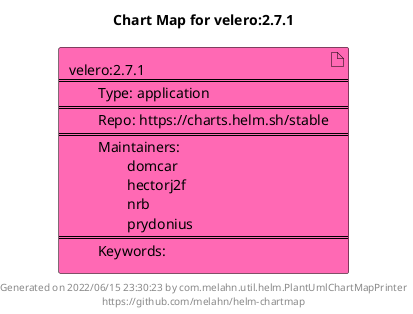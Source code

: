 @startuml
skinparam linetype ortho
skinparam backgroundColor white
skinparam usecaseBorderColor black
skinparam usecaseArrowColor LightSlateGray
skinparam artifactBorderColor black
skinparam artifactArrowColor LightSlateGray

title Chart Map for velero:2.7.1

'There is one referenced Helm Chart
artifact "velero:2.7.1\n====\n\tType: application\n====\n\tRepo: https://charts.helm.sh/stable\n====\n\tMaintainers: \n\t\tdomcar\n\t\thectorj2f\n\t\tnrb\n\t\tprydonius\n====\n\tKeywords: " as velero_2_7_1 #HotPink

'There are 0 referenced Docker Images

'Chart Dependencies

center footer Generated on 2022/06/15 23:30:23 by com.melahn.util.helm.PlantUmlChartMapPrinter\nhttps://github.com/melahn/helm-chartmap
@enduml

